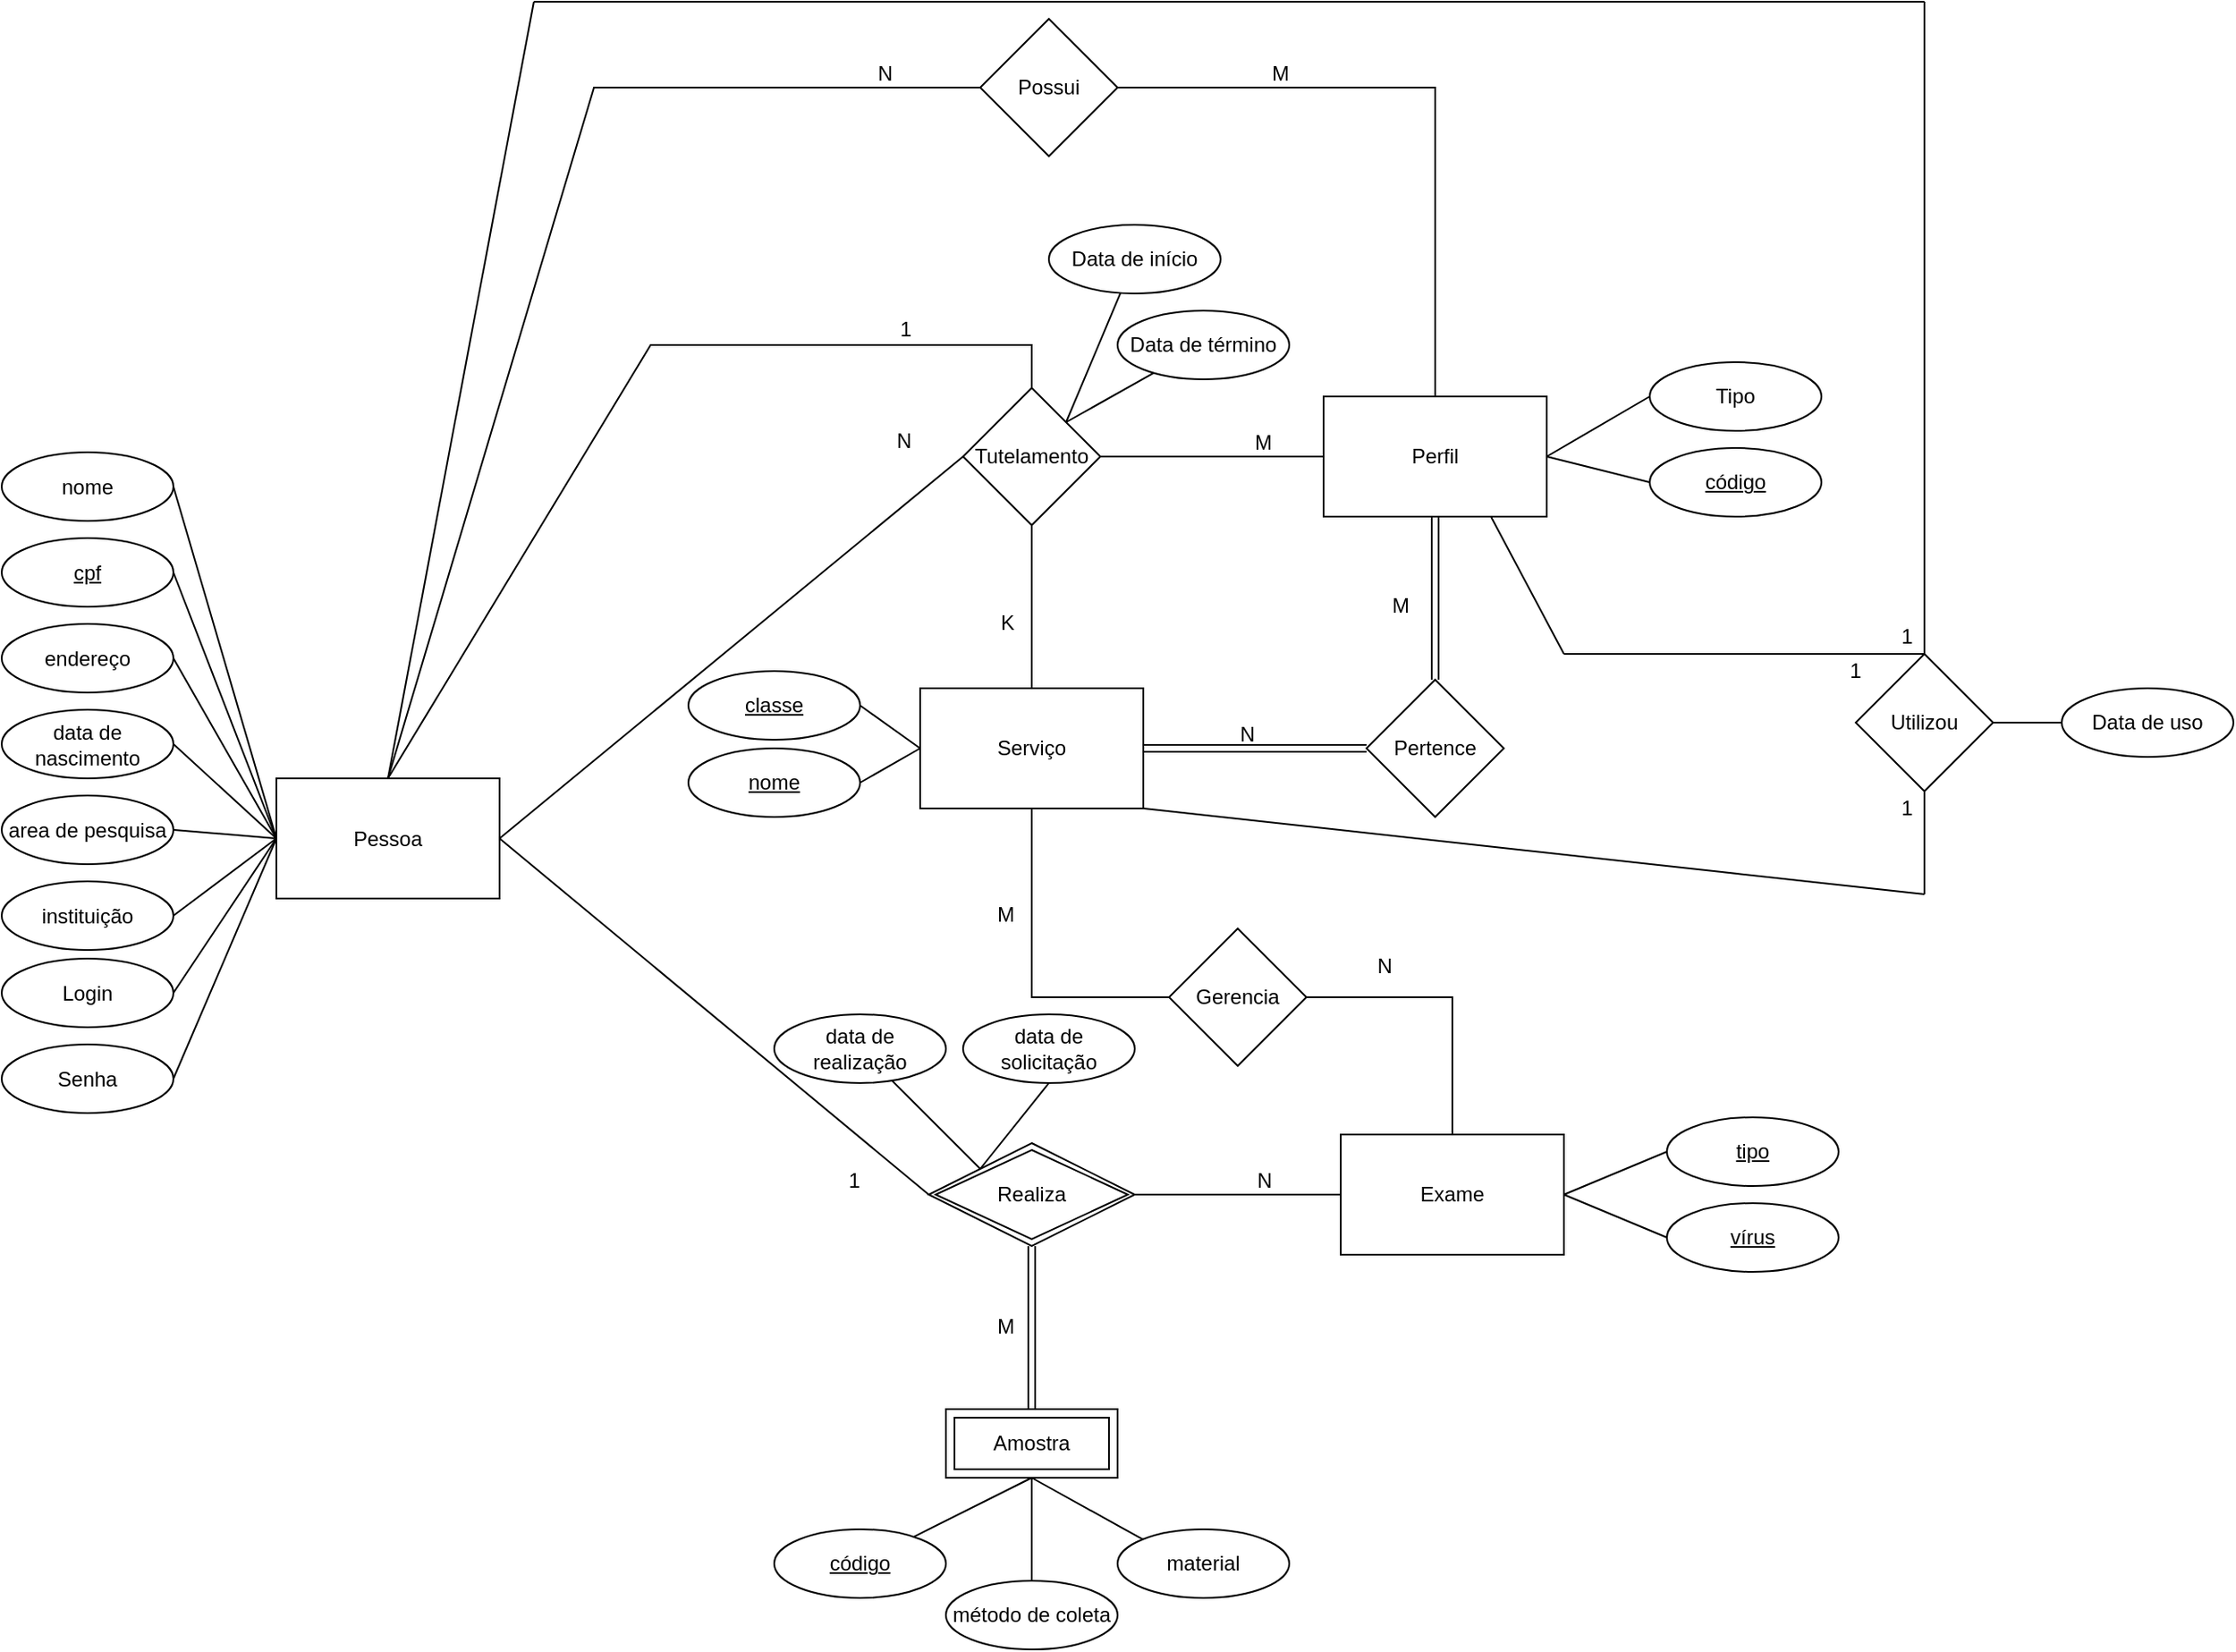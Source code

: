 <mxfile version="13.3.4" type="device"><diagram id="vqulIl1J4enLwHjpf-9g" name="Page-1"><mxGraphModel dx="2062" dy="1151" grid="1" gridSize="10" guides="1" tooltips="1" connect="1" arrows="1" fold="1" page="1" pageScale="1" pageWidth="850" pageHeight="1100" math="0" shadow="0"><root><mxCell id="0"/><mxCell id="1" parent="0"/><mxCell id="Hca87l5G_y4M02Vb20pz-6" value="area de pesquisa" style="ellipse;whiteSpace=wrap;html=1;align=center;" parent="1" vertex="1"><mxGeometry x="280" y="492.5" width="100" height="40" as="geometry"/></mxCell><mxCell id="Hca87l5G_y4M02Vb20pz-7" value="instituição" style="ellipse;whiteSpace=wrap;html=1;align=center;" parent="1" vertex="1"><mxGeometry x="280" y="542.5" width="100" height="40" as="geometry"/></mxCell><mxCell id="Hca87l5G_y4M02Vb20pz-9" value="Login" style="ellipse;whiteSpace=wrap;html=1;align=center;" parent="1" vertex="1"><mxGeometry x="280" y="587.5" width="100" height="40" as="geometry"/></mxCell><mxCell id="Hca87l5G_y4M02Vb20pz-10" value="Senha" style="ellipse;whiteSpace=wrap;html=1;align=center;" parent="1" vertex="1"><mxGeometry x="280" y="637.5" width="100" height="40" as="geometry"/></mxCell><mxCell id="Hca87l5G_y4M02Vb20pz-21" value="Tutelamento" style="rhombus;whiteSpace=wrap;html=1;" parent="1" vertex="1"><mxGeometry x="840" y="255" width="80" height="80" as="geometry"/></mxCell><mxCell id="Hca87l5G_y4M02Vb20pz-22" value="Perfil" style="rounded=0;whiteSpace=wrap;html=1;" parent="1" vertex="1"><mxGeometry x="1050" y="260" width="130" height="70" as="geometry"/></mxCell><mxCell id="Hca87l5G_y4M02Vb20pz-25" value="Possui" style="rhombus;whiteSpace=wrap;html=1;" parent="1" vertex="1"><mxGeometry x="850" y="40" width="80" height="80" as="geometry"/></mxCell><mxCell id="Hca87l5G_y4M02Vb20pz-26" value="" style="endArrow=none;html=1;rounded=0;exitX=0.5;exitY=0;exitDx=0;exitDy=0;entryX=0.5;entryY=0;entryDx=0;entryDy=0;" parent="1" source="Ru8mGKlqHJrMde1iSm8K-2" target="Hca87l5G_y4M02Vb20pz-21" edge="1"><mxGeometry relative="1" as="geometry"><mxPoint x="657.5" y="260" as="sourcePoint"/><mxPoint x="810" y="230" as="targetPoint"/><Array as="points"><mxPoint x="658" y="230"/><mxPoint x="880" y="230"/></Array></mxGeometry></mxCell><mxCell id="Hca87l5G_y4M02Vb20pz-27" value="1" style="resizable=0;html=1;align=right;verticalAlign=bottom;" parent="Hca87l5G_y4M02Vb20pz-26" connectable="0" vertex="1"><mxGeometry x="1" relative="1" as="geometry"><mxPoint x="-70" y="-25" as="offset"/></mxGeometry></mxCell><mxCell id="Hca87l5G_y4M02Vb20pz-28" value="" style="endArrow=none;html=1;rounded=0;entryX=0;entryY=0.5;entryDx=0;entryDy=0;exitX=1;exitY=0.5;exitDx=0;exitDy=0;" parent="1" target="Hca87l5G_y4M02Vb20pz-21" edge="1" source="Ru8mGKlqHJrMde1iSm8K-2"><mxGeometry relative="1" as="geometry"><mxPoint x="690" y="295" as="sourcePoint"/><mxPoint x="760" y="300" as="targetPoint"/></mxGeometry></mxCell><mxCell id="Hca87l5G_y4M02Vb20pz-29" value="N" style="resizable=0;html=1;align=right;verticalAlign=bottom;" parent="Hca87l5G_y4M02Vb20pz-28" connectable="0" vertex="1"><mxGeometry x="1" relative="1" as="geometry"><mxPoint x="-30" as="offset"/></mxGeometry></mxCell><mxCell id="Hca87l5G_y4M02Vb20pz-33" value="" style="endArrow=none;html=1;rounded=0;entryX=0;entryY=0.5;entryDx=0;entryDy=0;exitX=0.5;exitY=0;exitDx=0;exitDy=0;" parent="1" source="Ru8mGKlqHJrMde1iSm8K-2" target="Hca87l5G_y4M02Vb20pz-25" edge="1"><mxGeometry relative="1" as="geometry"><mxPoint x="510" y="440" as="sourcePoint"/><mxPoint x="625" y="100" as="targetPoint"/><Array as="points"><mxPoint x="625" y="80"/></Array></mxGeometry></mxCell><mxCell id="Hca87l5G_y4M02Vb20pz-34" value="N" style="resizable=0;html=1;align=right;verticalAlign=bottom;" parent="Hca87l5G_y4M02Vb20pz-33" connectable="0" vertex="1"><mxGeometry x="1" relative="1" as="geometry"><mxPoint x="-50" as="offset"/></mxGeometry></mxCell><mxCell id="Hca87l5G_y4M02Vb20pz-35" value="" style="endArrow=none;html=1;rounded=0;exitX=0.5;exitY=0;exitDx=0;exitDy=0;entryX=1;entryY=0.5;entryDx=0;entryDy=0;" parent="1" source="Hca87l5G_y4M02Vb20pz-22" target="Hca87l5G_y4M02Vb20pz-25" edge="1"><mxGeometry relative="1" as="geometry"><mxPoint x="635" y="270" as="sourcePoint"/><mxPoint x="790" y="160" as="targetPoint"/><Array as="points"><mxPoint x="1115" y="80"/></Array></mxGeometry></mxCell><mxCell id="Hca87l5G_y4M02Vb20pz-36" value="M" style="resizable=0;html=1;align=right;verticalAlign=bottom;" parent="Hca87l5G_y4M02Vb20pz-35" connectable="0" vertex="1"><mxGeometry x="1" relative="1" as="geometry"><mxPoint x="100" as="offset"/></mxGeometry></mxCell><mxCell id="Hca87l5G_y4M02Vb20pz-37" value="Data de início" style="ellipse;whiteSpace=wrap;html=1;align=center;" parent="1" vertex="1"><mxGeometry x="890" y="160" width="100" height="40" as="geometry"/></mxCell><mxCell id="Hca87l5G_y4M02Vb20pz-38" value="Data de término" style="ellipse;whiteSpace=wrap;html=1;align=center;" parent="1" vertex="1"><mxGeometry x="930" y="210" width="100" height="40" as="geometry"/></mxCell><mxCell id="Hca87l5G_y4M02Vb20pz-39" value="" style="endArrow=none;html=1;exitX=1;exitY=0;exitDx=0;exitDy=0;" parent="1" source="Hca87l5G_y4M02Vb20pz-21" target="Hca87l5G_y4M02Vb20pz-38" edge="1"><mxGeometry width="50" height="50" relative="1" as="geometry"><mxPoint x="920" y="320" as="sourcePoint"/><mxPoint x="970" y="270" as="targetPoint"/></mxGeometry></mxCell><mxCell id="Hca87l5G_y4M02Vb20pz-40" value="" style="endArrow=none;html=1;exitX=1;exitY=0;exitDx=0;exitDy=0;" parent="1" source="Hca87l5G_y4M02Vb20pz-21" target="Hca87l5G_y4M02Vb20pz-37" edge="1"><mxGeometry width="50" height="50" relative="1" as="geometry"><mxPoint x="910" y="285" as="sourcePoint"/><mxPoint x="961.024" y="256.299" as="targetPoint"/></mxGeometry></mxCell><mxCell id="Hca87l5G_y4M02Vb20pz-41" value="" style="endArrow=none;html=1;rounded=0;entryX=0;entryY=0.5;entryDx=0;entryDy=0;exitX=1;exitY=0.5;exitDx=0;exitDy=0;" parent="1" source="Hca87l5G_y4M02Vb20pz-21" target="Hca87l5G_y4M02Vb20pz-22" edge="1"><mxGeometry relative="1" as="geometry"><mxPoint x="700" y="305" as="sourcePoint"/><mxPoint x="850" y="305" as="targetPoint"/></mxGeometry></mxCell><mxCell id="Hca87l5G_y4M02Vb20pz-42" value="M" style="resizable=0;html=1;align=right;verticalAlign=bottom;" parent="Hca87l5G_y4M02Vb20pz-41" connectable="0" vertex="1"><mxGeometry x="1" relative="1" as="geometry"><mxPoint x="-30" as="offset"/></mxGeometry></mxCell><mxCell id="Hca87l5G_y4M02Vb20pz-43" value="Tipo" style="ellipse;whiteSpace=wrap;html=1;align=center;" parent="1" vertex="1"><mxGeometry x="1240" y="240" width="100" height="40" as="geometry"/></mxCell><mxCell id="Hca87l5G_y4M02Vb20pz-44" value="" style="endArrow=none;html=1;exitX=1;exitY=0.5;exitDx=0;exitDy=0;entryX=0;entryY=0.5;entryDx=0;entryDy=0;" parent="1" source="Hca87l5G_y4M02Vb20pz-22" target="Hca87l5G_y4M02Vb20pz-43" edge="1"><mxGeometry width="50" height="50" relative="1" as="geometry"><mxPoint x="910" y="285" as="sourcePoint"/><mxPoint x="961.024" y="256.299" as="targetPoint"/></mxGeometry></mxCell><mxCell id="Hca87l5G_y4M02Vb20pz-45" value="código" style="ellipse;whiteSpace=wrap;html=1;align=center;fontStyle=4;" parent="1" vertex="1"><mxGeometry x="1240" y="290" width="100" height="40" as="geometry"/></mxCell><mxCell id="Hca87l5G_y4M02Vb20pz-46" value="" style="endArrow=none;html=1;exitX=1;exitY=0.5;exitDx=0;exitDy=0;entryX=0;entryY=0.5;entryDx=0;entryDy=0;" parent="1" source="Hca87l5G_y4M02Vb20pz-22" target="Hca87l5G_y4M02Vb20pz-45" edge="1"><mxGeometry width="50" height="50" relative="1" as="geometry"><mxPoint x="1190" y="305" as="sourcePoint"/><mxPoint x="1250" y="260" as="targetPoint"/></mxGeometry></mxCell><mxCell id="Hca87l5G_y4M02Vb20pz-47" value="Serviço" style="rounded=0;whiteSpace=wrap;html=1;" parent="1" vertex="1"><mxGeometry x="815" y="430" width="130" height="70" as="geometry"/></mxCell><mxCell id="Hca87l5G_y4M02Vb20pz-48" value="Pertence" style="rhombus;whiteSpace=wrap;html=1;" parent="1" vertex="1"><mxGeometry x="1075" y="425" width="80" height="80" as="geometry"/></mxCell><mxCell id="Hca87l5G_y4M02Vb20pz-49" value="" style="shape=link;html=1;rounded=0;entryX=0;entryY=0.5;entryDx=0;entryDy=0;" parent="1" target="Hca87l5G_y4M02Vb20pz-48" edge="1"><mxGeometry relative="1" as="geometry"><mxPoint x="945" y="465" as="sourcePoint"/><mxPoint x="1075" y="464.5" as="targetPoint"/></mxGeometry></mxCell><mxCell id="Hca87l5G_y4M02Vb20pz-50" value="N" style="resizable=0;html=1;align=right;verticalAlign=bottom;" parent="Hca87l5G_y4M02Vb20pz-49" connectable="0" vertex="1"><mxGeometry x="1" relative="1" as="geometry"><mxPoint x="-65" as="offset"/></mxGeometry></mxCell><mxCell id="Hca87l5G_y4M02Vb20pz-51" value="" style="shape=link;html=1;rounded=0;entryX=0.5;entryY=0;entryDx=0;entryDy=0;exitX=0.5;exitY=1;exitDx=0;exitDy=0;" parent="1" source="Hca87l5G_y4M02Vb20pz-22" target="Hca87l5G_y4M02Vb20pz-48" edge="1"><mxGeometry relative="1" as="geometry"><mxPoint x="955" y="475" as="sourcePoint"/><mxPoint x="1085" y="475" as="targetPoint"/></mxGeometry></mxCell><mxCell id="Hca87l5G_y4M02Vb20pz-52" value="M" style="resizable=0;html=1;align=right;verticalAlign=bottom;" parent="Hca87l5G_y4M02Vb20pz-51" connectable="0" vertex="1"><mxGeometry x="1" relative="1" as="geometry"><mxPoint x="-15" y="-35" as="offset"/></mxGeometry></mxCell><mxCell id="Hca87l5G_y4M02Vb20pz-53" value="" style="endArrow=none;html=1;rounded=0;entryX=0.5;entryY=0;entryDx=0;entryDy=0;exitX=0.5;exitY=1;exitDx=0;exitDy=0;" parent="1" source="Hca87l5G_y4M02Vb20pz-21" target="Hca87l5G_y4M02Vb20pz-47" edge="1"><mxGeometry relative="1" as="geometry"><mxPoint x="930" y="305" as="sourcePoint"/><mxPoint x="1060" y="305" as="targetPoint"/></mxGeometry></mxCell><mxCell id="Hca87l5G_y4M02Vb20pz-54" value="&lt;div&gt;K&lt;/div&gt;" style="resizable=0;html=1;align=right;verticalAlign=bottom;" parent="Hca87l5G_y4M02Vb20pz-53" connectable="0" vertex="1"><mxGeometry x="1" relative="1" as="geometry"><mxPoint x="-10" y="-30" as="offset"/></mxGeometry></mxCell><mxCell id="Hca87l5G_y4M02Vb20pz-55" value="classe" style="ellipse;whiteSpace=wrap;html=1;align=center;fontStyle=4;" parent="1" vertex="1"><mxGeometry x="680" y="420" width="100" height="40" as="geometry"/></mxCell><mxCell id="Hca87l5G_y4M02Vb20pz-56" value="&lt;div&gt;nome&lt;/div&gt;" style="ellipse;whiteSpace=wrap;html=1;align=center;fontStyle=4;" parent="1" vertex="1"><mxGeometry x="680" y="465" width="100" height="40" as="geometry"/></mxCell><mxCell id="Hca87l5G_y4M02Vb20pz-57" value="" style="endArrow=none;html=1;exitX=0;exitY=0.5;exitDx=0;exitDy=0;entryX=1;entryY=0.5;entryDx=0;entryDy=0;" parent="1" source="Hca87l5G_y4M02Vb20pz-47" target="Hca87l5G_y4M02Vb20pz-55" edge="1"><mxGeometry width="50" height="50" relative="1" as="geometry"><mxPoint x="520" y="490" as="sourcePoint"/><mxPoint x="570" y="305" as="targetPoint"/></mxGeometry></mxCell><mxCell id="Hca87l5G_y4M02Vb20pz-58" value="" style="endArrow=none;html=1;exitX=0;exitY=0.5;exitDx=0;exitDy=0;entryX=1;entryY=0.5;entryDx=0;entryDy=0;" parent="1" source="Hca87l5G_y4M02Vb20pz-47" target="Hca87l5G_y4M02Vb20pz-56" edge="1"><mxGeometry width="50" height="50" relative="1" as="geometry"><mxPoint x="825" y="475" as="sourcePoint"/><mxPoint x="790" y="450" as="targetPoint"/></mxGeometry></mxCell><mxCell id="Hca87l5G_y4M02Vb20pz-59" value="Gerencia" style="rhombus;whiteSpace=wrap;html=1;" parent="1" vertex="1"><mxGeometry x="960" y="570" width="80" height="80" as="geometry"/></mxCell><mxCell id="Hca87l5G_y4M02Vb20pz-60" value="Exame" style="rounded=0;whiteSpace=wrap;html=1;" parent="1" vertex="1"><mxGeometry x="1060" y="690" width="130" height="70" as="geometry"/></mxCell><mxCell id="Hca87l5G_y4M02Vb20pz-61" value="" style="endArrow=none;html=1;rounded=0;entryX=0;entryY=0.5;entryDx=0;entryDy=0;exitX=0.5;exitY=1;exitDx=0;exitDy=0;" parent="1" source="Hca87l5G_y4M02Vb20pz-47" target="Hca87l5G_y4M02Vb20pz-59" edge="1"><mxGeometry relative="1" as="geometry"><mxPoint x="879.5" y="540" as="sourcePoint"/><mxPoint x="879.5" y="635" as="targetPoint"/><Array as="points"><mxPoint x="880" y="610"/></Array></mxGeometry></mxCell><mxCell id="Hca87l5G_y4M02Vb20pz-62" value="&lt;div&gt;M&lt;/div&gt;" style="resizable=0;html=1;align=right;verticalAlign=bottom;" parent="Hca87l5G_y4M02Vb20pz-61" connectable="0" vertex="1"><mxGeometry x="1" relative="1" as="geometry"><mxPoint x="-90" y="-40" as="offset"/></mxGeometry></mxCell><mxCell id="Hca87l5G_y4M02Vb20pz-63" value="" style="endArrow=none;html=1;rounded=0;entryX=0.5;entryY=0;entryDx=0;entryDy=0;" parent="1" source="Hca87l5G_y4M02Vb20pz-59" target="Hca87l5G_y4M02Vb20pz-60" edge="1"><mxGeometry relative="1" as="geometry"><mxPoint x="890" y="510" as="sourcePoint"/><mxPoint x="970" y="620" as="targetPoint"/><Array as="points"><mxPoint x="1125" y="610"/></Array></mxGeometry></mxCell><mxCell id="Hca87l5G_y4M02Vb20pz-64" value="N" style="resizable=0;html=1;align=right;verticalAlign=bottom;" parent="Hca87l5G_y4M02Vb20pz-63" connectable="0" vertex="1"><mxGeometry x="1" relative="1" as="geometry"><mxPoint x="-35" y="-90" as="offset"/></mxGeometry></mxCell><mxCell id="Hca87l5G_y4M02Vb20pz-65" value="tipo" style="ellipse;whiteSpace=wrap;html=1;align=center;fontStyle=4;" parent="1" vertex="1"><mxGeometry x="1250" y="680" width="100" height="40" as="geometry"/></mxCell><mxCell id="Hca87l5G_y4M02Vb20pz-66" value="vírus" style="ellipse;whiteSpace=wrap;html=1;align=center;fontStyle=4;" parent="1" vertex="1"><mxGeometry x="1250" y="730" width="100" height="40" as="geometry"/></mxCell><mxCell id="Hca87l5G_y4M02Vb20pz-67" value="" style="endArrow=none;html=1;exitX=0;exitY=0.5;exitDx=0;exitDy=0;entryX=1;entryY=0.5;entryDx=0;entryDy=0;" parent="1" source="Hca87l5G_y4M02Vb20pz-65" target="Hca87l5G_y4M02Vb20pz-60" edge="1"><mxGeometry width="50" height="50" relative="1" as="geometry"><mxPoint x="825" y="475" as="sourcePoint"/><mxPoint x="790" y="495" as="targetPoint"/></mxGeometry></mxCell><mxCell id="Hca87l5G_y4M02Vb20pz-68" value="" style="endArrow=none;html=1;exitX=0;exitY=0.5;exitDx=0;exitDy=0;entryX=1;entryY=0.5;entryDx=0;entryDy=0;" parent="1" source="Hca87l5G_y4M02Vb20pz-66" target="Hca87l5G_y4M02Vb20pz-60" edge="1"><mxGeometry width="50" height="50" relative="1" as="geometry"><mxPoint x="1270" y="690" as="sourcePoint"/><mxPoint x="1200" y="735" as="targetPoint"/></mxGeometry></mxCell><mxCell id="Hca87l5G_y4M02Vb20pz-69" value="Realiza" style="shape=rhombus;double=1;perimeter=rhombusPerimeter;whiteSpace=wrap;html=1;align=center;" parent="1" vertex="1"><mxGeometry x="820" y="695" width="120" height="60" as="geometry"/></mxCell><mxCell id="Hca87l5G_y4M02Vb20pz-70" value="Amostra" style="shape=ext;margin=3;double=1;whiteSpace=wrap;html=1;align=center;" parent="1" vertex="1"><mxGeometry x="830" y="850" width="100" height="40" as="geometry"/></mxCell><mxCell id="Hca87l5G_y4M02Vb20pz-72" value="" style="endArrow=none;html=1;rounded=0;entryX=0;entryY=0.5;entryDx=0;entryDy=0;exitX=1;exitY=0.5;exitDx=0;exitDy=0;" parent="1" source="Hca87l5G_y4M02Vb20pz-69" target="Hca87l5G_y4M02Vb20pz-60" edge="1"><mxGeometry relative="1" as="geometry"><mxPoint x="800" y="720" as="sourcePoint"/><mxPoint x="960" y="720" as="targetPoint"/></mxGeometry></mxCell><mxCell id="Hca87l5G_y4M02Vb20pz-73" value="N" style="resizable=0;html=1;align=right;verticalAlign=bottom;" parent="Hca87l5G_y4M02Vb20pz-72" connectable="0" vertex="1"><mxGeometry x="1" relative="1" as="geometry"><mxPoint x="-40" as="offset"/></mxGeometry></mxCell><mxCell id="Hca87l5G_y4M02Vb20pz-76" value="" style="endArrow=none;html=1;rounded=0;entryX=0;entryY=0.5;entryDx=0;entryDy=0;exitX=1;exitY=0.5;exitDx=0;exitDy=0;" parent="1" source="Ru8mGKlqHJrMde1iSm8K-2" target="Hca87l5G_y4M02Vb20pz-69" edge="1"><mxGeometry relative="1" as="geometry"><mxPoint x="700" y="725" as="sourcePoint"/><mxPoint x="1070" y="735" as="targetPoint"/></mxGeometry></mxCell><mxCell id="Hca87l5G_y4M02Vb20pz-77" value="1" style="resizable=0;html=1;align=right;verticalAlign=bottom;" parent="Hca87l5G_y4M02Vb20pz-76" connectable="0" vertex="1"><mxGeometry x="1" relative="1" as="geometry"><mxPoint x="-40" as="offset"/></mxGeometry></mxCell><mxCell id="Hca87l5G_y4M02Vb20pz-78" value="data de realização" style="ellipse;whiteSpace=wrap;html=1;align=center;" parent="1" vertex="1"><mxGeometry x="730" y="620" width="100" height="40" as="geometry"/></mxCell><mxCell id="Hca87l5G_y4M02Vb20pz-79" value="" style="endArrow=none;html=1;entryX=0;entryY=0;entryDx=0;entryDy=0;" parent="1" source="Hca87l5G_y4M02Vb20pz-78" target="Hca87l5G_y4M02Vb20pz-69" edge="1"><mxGeometry width="50" height="50" relative="1" as="geometry"><mxPoint x="825" y="475" as="sourcePoint"/><mxPoint x="790" y="495" as="targetPoint"/></mxGeometry></mxCell><mxCell id="Hca87l5G_y4M02Vb20pz-80" value="" style="shape=link;html=1;rounded=0;entryX=0.5;entryY=1;entryDx=0;entryDy=0;exitX=0.5;exitY=0;exitDx=0;exitDy=0;" parent="1" source="Hca87l5G_y4M02Vb20pz-70" target="Hca87l5G_y4M02Vb20pz-69" edge="1"><mxGeometry relative="1" as="geometry"><mxPoint x="955" y="475" as="sourcePoint"/><mxPoint x="1085" y="475" as="targetPoint"/></mxGeometry></mxCell><mxCell id="Hca87l5G_y4M02Vb20pz-81" value="M" style="resizable=0;html=1;align=right;verticalAlign=bottom;" parent="Hca87l5G_y4M02Vb20pz-80" connectable="0" vertex="1"><mxGeometry x="1" relative="1" as="geometry"><mxPoint x="-10" y="55" as="offset"/></mxGeometry></mxCell><mxCell id="Hca87l5G_y4M02Vb20pz-82" value="método de coleta" style="ellipse;whiteSpace=wrap;html=1;align=center;" parent="1" vertex="1"><mxGeometry x="830" y="950" width="100" height="40" as="geometry"/></mxCell><mxCell id="Hca87l5G_y4M02Vb20pz-83" value="" style="endArrow=none;html=1;entryX=0.5;entryY=0;entryDx=0;entryDy=0;exitX=0.5;exitY=1;exitDx=0;exitDy=0;" parent="1" source="Hca87l5G_y4M02Vb20pz-70" target="Hca87l5G_y4M02Vb20pz-82" edge="1"><mxGeometry width="50" height="50" relative="1" as="geometry"><mxPoint x="808.57" y="668.57" as="sourcePoint"/><mxPoint x="860" y="720" as="targetPoint"/></mxGeometry></mxCell><mxCell id="Hca87l5G_y4M02Vb20pz-84" value="material" style="ellipse;whiteSpace=wrap;html=1;align=center;" parent="1" vertex="1"><mxGeometry x="930" y="920" width="100" height="40" as="geometry"/></mxCell><mxCell id="Hca87l5G_y4M02Vb20pz-85" value="" style="endArrow=none;html=1;entryX=0;entryY=0;entryDx=0;entryDy=0;exitX=0.5;exitY=1;exitDx=0;exitDy=0;" parent="1" source="Hca87l5G_y4M02Vb20pz-70" target="Hca87l5G_y4M02Vb20pz-84" edge="1"><mxGeometry width="50" height="50" relative="1" as="geometry"><mxPoint x="890" y="900" as="sourcePoint"/><mxPoint x="890" y="960" as="targetPoint"/></mxGeometry></mxCell><mxCell id="Hca87l5G_y4M02Vb20pz-86" value="código" style="ellipse;whiteSpace=wrap;html=1;align=center;fontStyle=4;" parent="1" vertex="1"><mxGeometry x="730" y="920" width="100" height="40" as="geometry"/></mxCell><mxCell id="Hca87l5G_y4M02Vb20pz-87" value="" style="endArrow=none;html=1;" parent="1" target="Hca87l5G_y4M02Vb20pz-86" edge="1"><mxGeometry width="50" height="50" relative="1" as="geometry"><mxPoint x="880" y="890" as="sourcePoint"/><mxPoint x="890" y="960" as="targetPoint"/></mxGeometry></mxCell><mxCell id="CIcStjWADQ-UB3SLXule-12" value="&lt;div&gt;Utilizou&lt;/div&gt;" style="rhombus;whiteSpace=wrap;html=1;" parent="1" vertex="1"><mxGeometry x="1360" y="410" width="80" height="80" as="geometry"/></mxCell><mxCell id="CIcStjWADQ-UB3SLXule-14" value="" style="endArrow=none;html=1;entryX=0.5;entryY=0;entryDx=0;entryDy=0;" parent="1" target="CIcStjWADQ-UB3SLXule-12" edge="1"><mxGeometry width="50" height="50" relative="1" as="geometry"><mxPoint x="1400" y="30" as="sourcePoint"/><mxPoint x="1090" y="550" as="targetPoint"/></mxGeometry></mxCell><mxCell id="CIcStjWADQ-UB3SLXule-16" value="" style="endArrow=none;html=1;" parent="1" edge="1"><mxGeometry width="50" height="50" relative="1" as="geometry"><mxPoint x="1400" y="30" as="sourcePoint"/><mxPoint x="590" y="30" as="targetPoint"/></mxGeometry></mxCell><mxCell id="CIcStjWADQ-UB3SLXule-17" value="" style="endArrow=none;html=1;exitX=0.5;exitY=0;exitDx=0;exitDy=0;" parent="1" source="Ru8mGKlqHJrMde1iSm8K-2" edge="1"><mxGeometry width="50" height="50" relative="1" as="geometry"><mxPoint x="592.5" y="260" as="sourcePoint"/><mxPoint x="590" y="30" as="targetPoint"/></mxGeometry></mxCell><mxCell id="CIcStjWADQ-UB3SLXule-18" value="" style="endArrow=none;html=1;" parent="1" edge="1"><mxGeometry width="50" height="50" relative="1" as="geometry"><mxPoint x="1190" y="410" as="sourcePoint"/><mxPoint x="1400" y="410" as="targetPoint"/></mxGeometry></mxCell><mxCell id="CIcStjWADQ-UB3SLXule-19" value="" style="endArrow=none;html=1;exitX=0.75;exitY=1;exitDx=0;exitDy=0;" parent="1" source="Hca87l5G_y4M02Vb20pz-22" edge="1"><mxGeometry width="50" height="50" relative="1" as="geometry"><mxPoint x="1190" y="450" as="sourcePoint"/><mxPoint x="1190" y="410" as="targetPoint"/></mxGeometry></mxCell><mxCell id="CIcStjWADQ-UB3SLXule-21" value="" style="endArrow=none;html=1;entryX=1;entryY=1;entryDx=0;entryDy=0;" parent="1" target="Hca87l5G_y4M02Vb20pz-47" edge="1"><mxGeometry width="50" height="50" relative="1" as="geometry"><mxPoint x="1400" y="550" as="sourcePoint"/><mxPoint x="1090" y="550" as="targetPoint"/></mxGeometry></mxCell><mxCell id="CIcStjWADQ-UB3SLXule-22" value="" style="endArrow=none;html=1;exitX=0.5;exitY=1;exitDx=0;exitDy=0;" parent="1" source="CIcStjWADQ-UB3SLXule-12" edge="1"><mxGeometry width="50" height="50" relative="1" as="geometry"><mxPoint x="1400" y="550" as="sourcePoint"/><mxPoint x="1400" y="550" as="targetPoint"/></mxGeometry></mxCell><mxCell id="CIcStjWADQ-UB3SLXule-24" value="Data de uso" style="ellipse;whiteSpace=wrap;html=1;align=center;" parent="1" vertex="1"><mxGeometry x="1480" y="430" width="100" height="40" as="geometry"/></mxCell><mxCell id="CIcStjWADQ-UB3SLXule-25" value="" style="endArrow=none;html=1;entryX=0;entryY=0.5;entryDx=0;entryDy=0;exitX=1;exitY=0.5;exitDx=0;exitDy=0;" parent="1" source="CIcStjWADQ-UB3SLXule-12" target="CIcStjWADQ-UB3SLXule-24" edge="1"><mxGeometry width="50" height="50" relative="1" as="geometry"><mxPoint x="1040" y="600" as="sourcePoint"/><mxPoint x="1090" y="550" as="targetPoint"/></mxGeometry></mxCell><mxCell id="CIcStjWADQ-UB3SLXule-27" value="1" style="text;html=1;strokeColor=none;fillColor=none;align=center;verticalAlign=middle;whiteSpace=wrap;rounded=0;" parent="1" vertex="1"><mxGeometry x="1340" y="410" width="40" height="20" as="geometry"/></mxCell><mxCell id="CIcStjWADQ-UB3SLXule-32" value="1" style="text;html=1;strokeColor=none;fillColor=none;align=center;verticalAlign=middle;whiteSpace=wrap;rounded=0;" parent="1" vertex="1"><mxGeometry x="1370" y="390" width="40" height="20" as="geometry"/></mxCell><mxCell id="CIcStjWADQ-UB3SLXule-33" value="1" style="text;html=1;strokeColor=none;fillColor=none;align=center;verticalAlign=middle;whiteSpace=wrap;rounded=0;" parent="1" vertex="1"><mxGeometry x="1370" y="490" width="40" height="20" as="geometry"/></mxCell><mxCell id="CIcStjWADQ-UB3SLXule-34" value="&lt;div&gt;data de solicitação&lt;/div&gt;" style="ellipse;whiteSpace=wrap;html=1;align=center;" parent="1" vertex="1"><mxGeometry x="840" y="620" width="100" height="40" as="geometry"/></mxCell><mxCell id="CIcStjWADQ-UB3SLXule-35" value="" style="endArrow=none;html=1;entryX=0;entryY=0;entryDx=0;entryDy=0;exitX=0.5;exitY=1;exitDx=0;exitDy=0;" parent="1" source="CIcStjWADQ-UB3SLXule-34" edge="1"><mxGeometry width="50" height="50" relative="1" as="geometry"><mxPoint x="798.57" y="658.57" as="sourcePoint"/><mxPoint x="850" y="710" as="targetPoint"/></mxGeometry></mxCell><mxCell id="Ru8mGKlqHJrMde1iSm8K-2" value="&lt;div&gt;Pessoa&lt;/div&gt;" style="rounded=0;whiteSpace=wrap;html=1;" vertex="1" parent="1"><mxGeometry x="440" y="482.5" width="130" height="70" as="geometry"/></mxCell><mxCell id="Ru8mGKlqHJrMde1iSm8K-3" value="cpf" style="ellipse;whiteSpace=wrap;html=1;align=center;fontStyle=4;" vertex="1" parent="1"><mxGeometry x="280" y="342.5" width="100" height="40" as="geometry"/></mxCell><mxCell id="Ru8mGKlqHJrMde1iSm8K-4" value="" style="endArrow=none;html=1;entryX=0;entryY=0.5;entryDx=0;entryDy=0;exitX=1;exitY=0.5;exitDx=0;exitDy=0;" edge="1" parent="1" source="Ru8mGKlqHJrMde1iSm8K-3" target="Ru8mGKlqHJrMde1iSm8K-2"><mxGeometry width="50" height="50" relative="1" as="geometry"><mxPoint x="678.57" y="421.07" as="sourcePoint"/><mxPoint x="730" y="472.5" as="targetPoint"/></mxGeometry></mxCell><mxCell id="Ru8mGKlqHJrMde1iSm8K-5" value="nome" style="ellipse;whiteSpace=wrap;html=1;align=center;" vertex="1" parent="1"><mxGeometry x="280" y="292.5" width="100" height="40" as="geometry"/></mxCell><mxCell id="Ru8mGKlqHJrMde1iSm8K-6" value="" style="endArrow=none;html=1;entryX=0;entryY=0.5;entryDx=0;entryDy=0;exitX=1;exitY=0.5;exitDx=0;exitDy=0;" edge="1" parent="1" source="Ru8mGKlqHJrMde1iSm8K-5" target="Ru8mGKlqHJrMde1iSm8K-2"><mxGeometry width="50" height="50" relative="1" as="geometry"><mxPoint x="380" y="472.5" as="sourcePoint"/><mxPoint x="450" y="487.5" as="targetPoint"/></mxGeometry></mxCell><mxCell id="Ru8mGKlqHJrMde1iSm8K-7" value="endereço" style="ellipse;whiteSpace=wrap;html=1;align=center;" vertex="1" parent="1"><mxGeometry x="280" y="392.5" width="100" height="40" as="geometry"/></mxCell><mxCell id="Ru8mGKlqHJrMde1iSm8K-8" value="data de nascimento" style="ellipse;whiteSpace=wrap;html=1;align=center;" vertex="1" parent="1"><mxGeometry x="280" y="442.5" width="100" height="40" as="geometry"/></mxCell><mxCell id="Ru8mGKlqHJrMde1iSm8K-9" value="" style="endArrow=none;html=1;entryX=0;entryY=0.5;entryDx=0;entryDy=0;exitX=1;exitY=0.5;exitDx=0;exitDy=0;" edge="1" parent="1" source="Ru8mGKlqHJrMde1iSm8K-7" target="Ru8mGKlqHJrMde1iSm8K-2"><mxGeometry width="50" height="50" relative="1" as="geometry"><mxPoint x="380" y="472.5" as="sourcePoint"/><mxPoint x="450" y="487.5" as="targetPoint"/></mxGeometry></mxCell><mxCell id="Ru8mGKlqHJrMde1iSm8K-10" value="" style="endArrow=none;html=1;entryX=0;entryY=0.5;entryDx=0;entryDy=0;exitX=1;exitY=0.5;exitDx=0;exitDy=0;" edge="1" parent="1" source="Ru8mGKlqHJrMde1iSm8K-8" target="Ru8mGKlqHJrMde1iSm8K-2"><mxGeometry width="50" height="50" relative="1" as="geometry"><mxPoint x="380" y="522.5" as="sourcePoint"/><mxPoint x="450" y="487.5" as="targetPoint"/></mxGeometry></mxCell><mxCell id="Ru8mGKlqHJrMde1iSm8K-12" value="" style="endArrow=none;html=1;entryX=0;entryY=0.5;entryDx=0;entryDy=0;exitX=1;exitY=0.5;exitDx=0;exitDy=0;" edge="1" parent="1" source="Hca87l5G_y4M02Vb20pz-6" target="Ru8mGKlqHJrMde1iSm8K-2"><mxGeometry width="50" height="50" relative="1" as="geometry"><mxPoint x="370" y="562.5" as="sourcePoint"/><mxPoint x="440" y="477.5" as="targetPoint"/></mxGeometry></mxCell><mxCell id="Ru8mGKlqHJrMde1iSm8K-13" value="" style="endArrow=none;html=1;entryX=0;entryY=0.5;entryDx=0;entryDy=0;exitX=1;exitY=0.5;exitDx=0;exitDy=0;" edge="1" parent="1" source="Hca87l5G_y4M02Vb20pz-7" target="Ru8mGKlqHJrMde1iSm8K-2"><mxGeometry width="50" height="50" relative="1" as="geometry"><mxPoint x="370" y="612.5" as="sourcePoint"/><mxPoint x="440" y="477.5" as="targetPoint"/></mxGeometry></mxCell><mxCell id="Ru8mGKlqHJrMde1iSm8K-14" value="" style="endArrow=none;html=1;entryX=0;entryY=0.5;entryDx=0;entryDy=0;exitX=1;exitY=0.5;exitDx=0;exitDy=0;" edge="1" parent="1" source="Hca87l5G_y4M02Vb20pz-9" target="Ru8mGKlqHJrMde1iSm8K-2"><mxGeometry width="50" height="50" relative="1" as="geometry"><mxPoint x="370" y="662.5" as="sourcePoint"/><mxPoint x="440" y="477.5" as="targetPoint"/></mxGeometry></mxCell><mxCell id="Ru8mGKlqHJrMde1iSm8K-15" value="" style="endArrow=none;html=1;entryX=0;entryY=0.5;entryDx=0;entryDy=0;exitX=1;exitY=0.5;exitDx=0;exitDy=0;" edge="1" parent="1" source="Hca87l5G_y4M02Vb20pz-10" target="Ru8mGKlqHJrMde1iSm8K-2"><mxGeometry width="50" height="50" relative="1" as="geometry"><mxPoint x="370" y="707.5" as="sourcePoint"/><mxPoint x="440" y="477.5" as="targetPoint"/></mxGeometry></mxCell></root></mxGraphModel></diagram></mxfile>